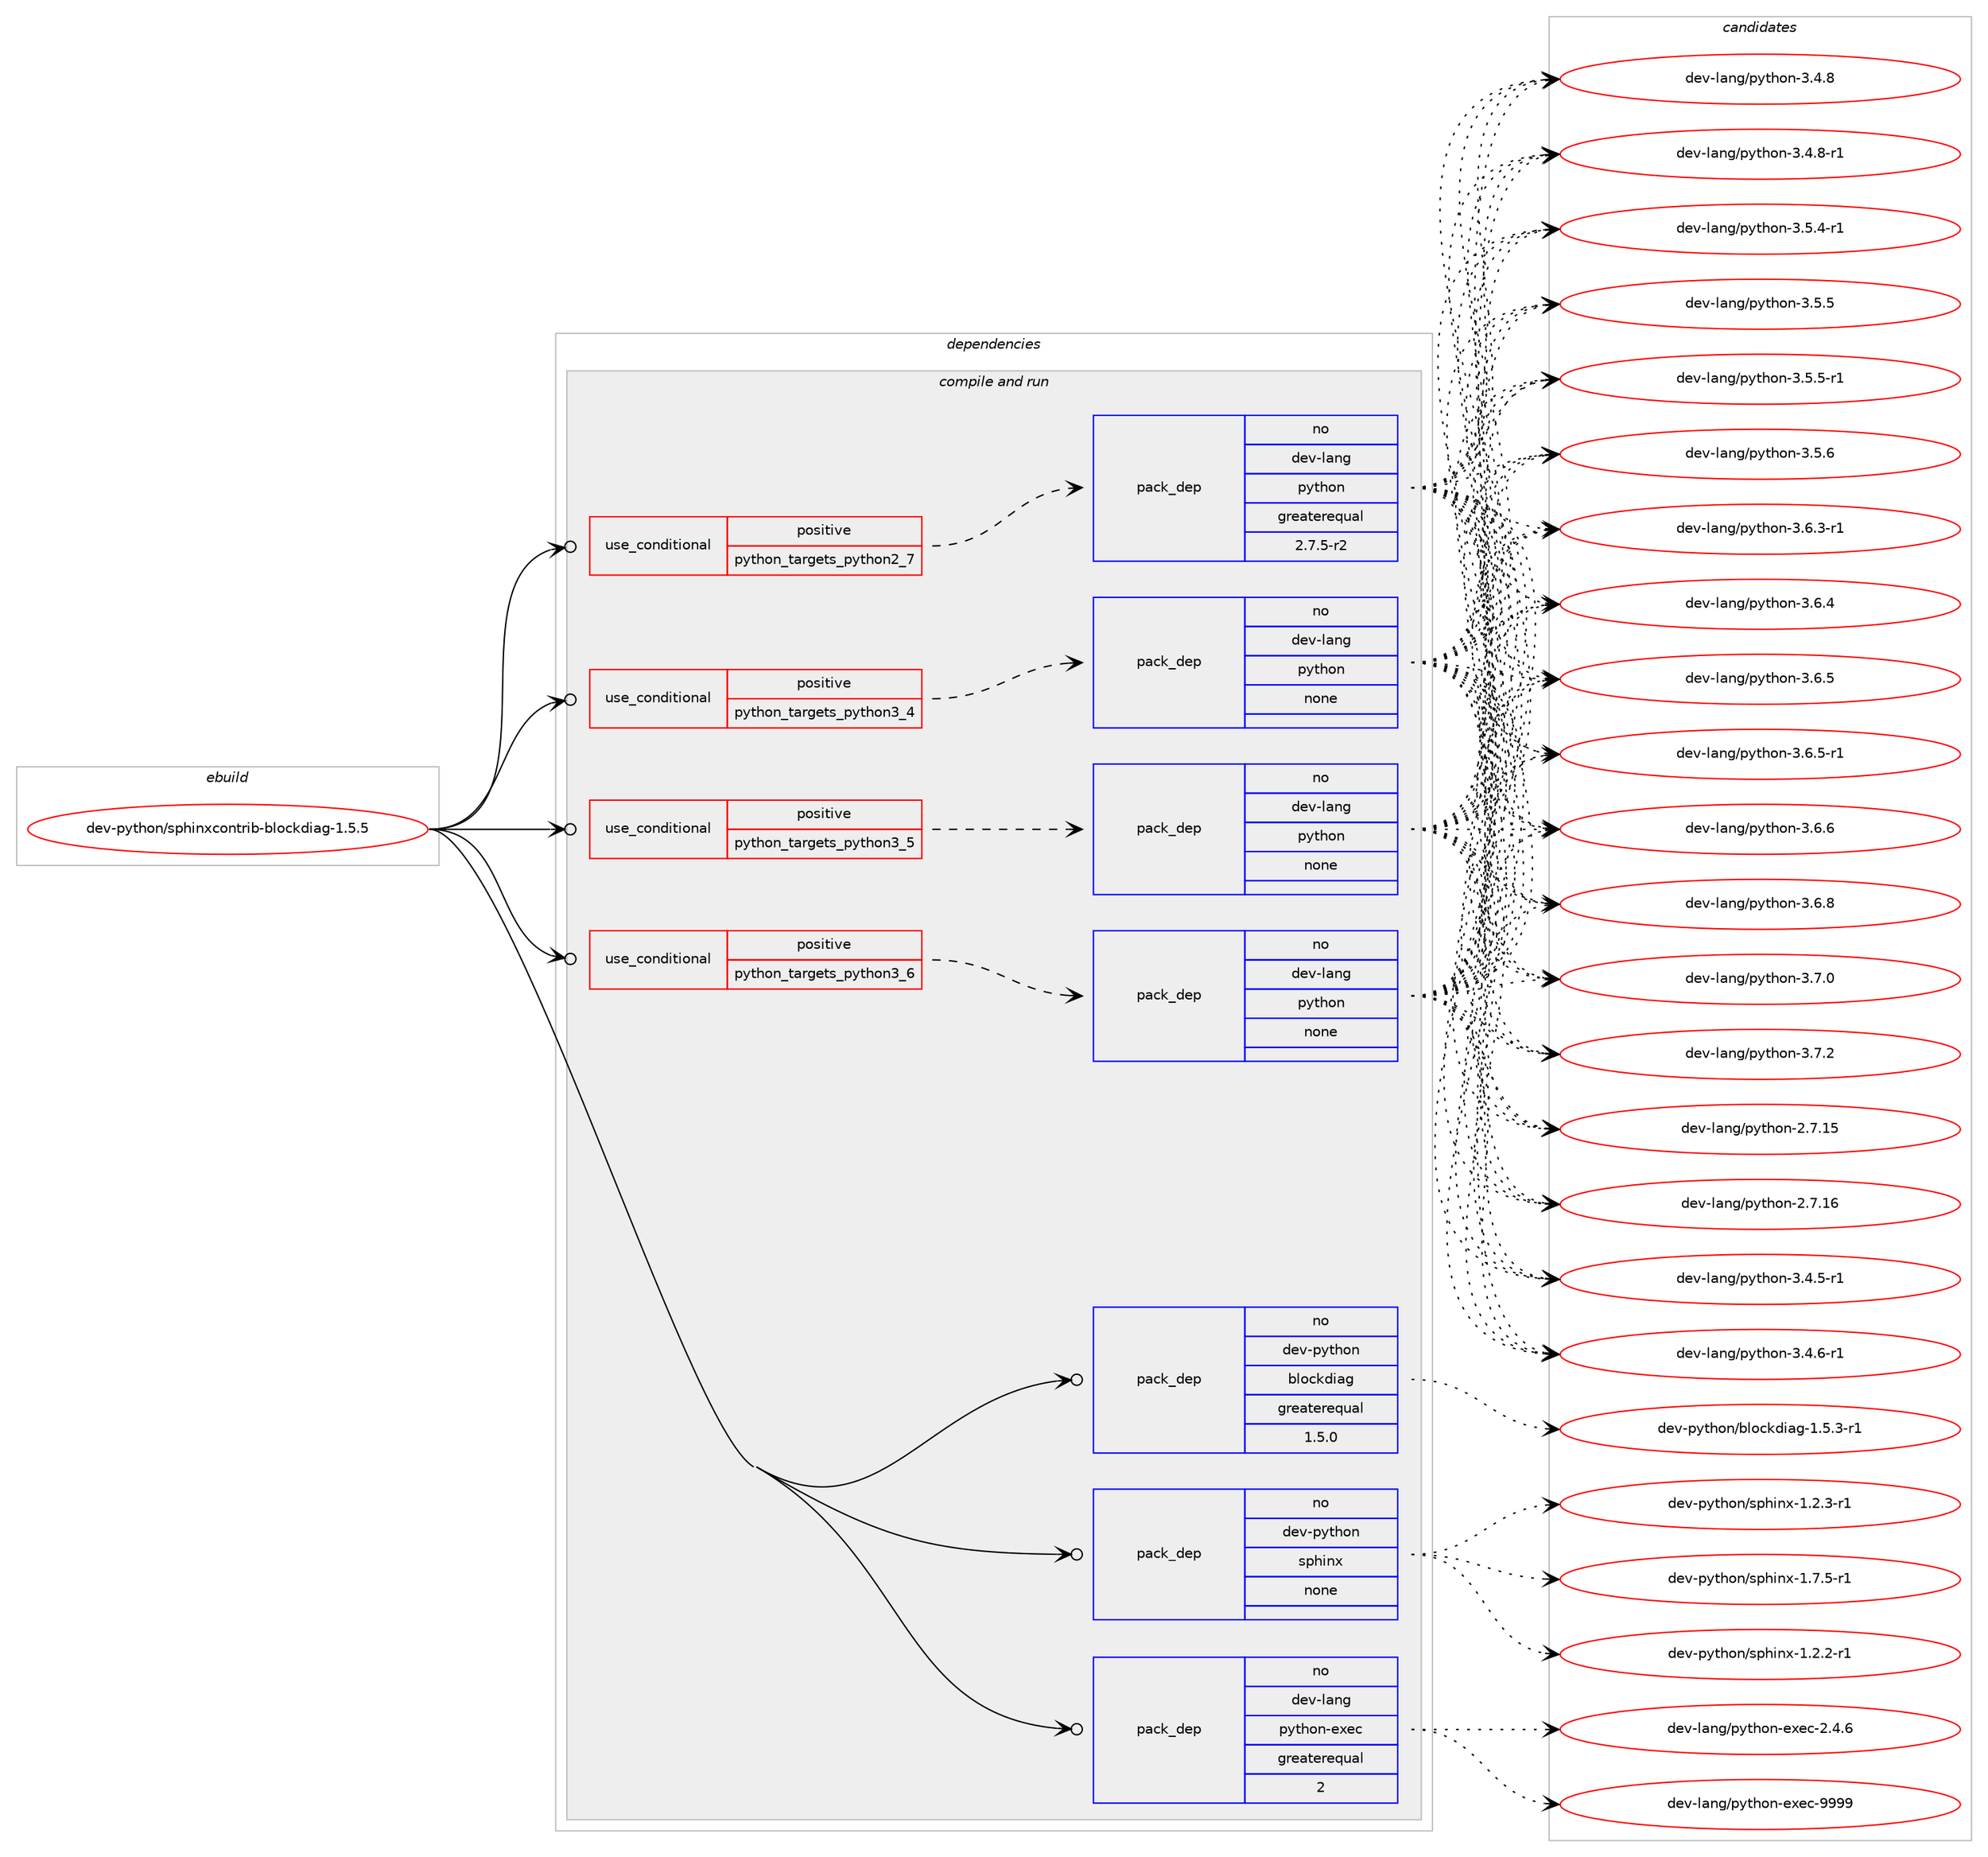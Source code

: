 digraph prolog {

# *************
# Graph options
# *************

newrank=true;
concentrate=true;
compound=true;
graph [rankdir=LR,fontname=Helvetica,fontsize=10,ranksep=1.5];#, ranksep=2.5, nodesep=0.2];
edge  [arrowhead=vee];
node  [fontname=Helvetica,fontsize=10];

# **********
# The ebuild
# **********

subgraph cluster_leftcol {
color=gray;
rank=same;
label=<<i>ebuild</i>>;
id [label="dev-python/sphinxcontrib-blockdiag-1.5.5", color=red, width=4, href="../dev-python/sphinxcontrib-blockdiag-1.5.5.svg"];
}

# ****************
# The dependencies
# ****************

subgraph cluster_midcol {
color=gray;
label=<<i>dependencies</i>>;
subgraph cluster_compile {
fillcolor="#eeeeee";
style=filled;
label=<<i>compile</i>>;
}
subgraph cluster_compileandrun {
fillcolor="#eeeeee";
style=filled;
label=<<i>compile and run</i>>;
subgraph cond384947 {
dependency1442131 [label=<<TABLE BORDER="0" CELLBORDER="1" CELLSPACING="0" CELLPADDING="4"><TR><TD ROWSPAN="3" CELLPADDING="10">use_conditional</TD></TR><TR><TD>positive</TD></TR><TR><TD>python_targets_python2_7</TD></TR></TABLE>>, shape=none, color=red];
subgraph pack1033822 {
dependency1442132 [label=<<TABLE BORDER="0" CELLBORDER="1" CELLSPACING="0" CELLPADDING="4" WIDTH="220"><TR><TD ROWSPAN="6" CELLPADDING="30">pack_dep</TD></TR><TR><TD WIDTH="110">no</TD></TR><TR><TD>dev-lang</TD></TR><TR><TD>python</TD></TR><TR><TD>greaterequal</TD></TR><TR><TD>2.7.5-r2</TD></TR></TABLE>>, shape=none, color=blue];
}
dependency1442131:e -> dependency1442132:w [weight=20,style="dashed",arrowhead="vee"];
}
id:e -> dependency1442131:w [weight=20,style="solid",arrowhead="odotvee"];
subgraph cond384948 {
dependency1442133 [label=<<TABLE BORDER="0" CELLBORDER="1" CELLSPACING="0" CELLPADDING="4"><TR><TD ROWSPAN="3" CELLPADDING="10">use_conditional</TD></TR><TR><TD>positive</TD></TR><TR><TD>python_targets_python3_4</TD></TR></TABLE>>, shape=none, color=red];
subgraph pack1033823 {
dependency1442134 [label=<<TABLE BORDER="0" CELLBORDER="1" CELLSPACING="0" CELLPADDING="4" WIDTH="220"><TR><TD ROWSPAN="6" CELLPADDING="30">pack_dep</TD></TR><TR><TD WIDTH="110">no</TD></TR><TR><TD>dev-lang</TD></TR><TR><TD>python</TD></TR><TR><TD>none</TD></TR><TR><TD></TD></TR></TABLE>>, shape=none, color=blue];
}
dependency1442133:e -> dependency1442134:w [weight=20,style="dashed",arrowhead="vee"];
}
id:e -> dependency1442133:w [weight=20,style="solid",arrowhead="odotvee"];
subgraph cond384949 {
dependency1442135 [label=<<TABLE BORDER="0" CELLBORDER="1" CELLSPACING="0" CELLPADDING="4"><TR><TD ROWSPAN="3" CELLPADDING="10">use_conditional</TD></TR><TR><TD>positive</TD></TR><TR><TD>python_targets_python3_5</TD></TR></TABLE>>, shape=none, color=red];
subgraph pack1033824 {
dependency1442136 [label=<<TABLE BORDER="0" CELLBORDER="1" CELLSPACING="0" CELLPADDING="4" WIDTH="220"><TR><TD ROWSPAN="6" CELLPADDING="30">pack_dep</TD></TR><TR><TD WIDTH="110">no</TD></TR><TR><TD>dev-lang</TD></TR><TR><TD>python</TD></TR><TR><TD>none</TD></TR><TR><TD></TD></TR></TABLE>>, shape=none, color=blue];
}
dependency1442135:e -> dependency1442136:w [weight=20,style="dashed",arrowhead="vee"];
}
id:e -> dependency1442135:w [weight=20,style="solid",arrowhead="odotvee"];
subgraph cond384950 {
dependency1442137 [label=<<TABLE BORDER="0" CELLBORDER="1" CELLSPACING="0" CELLPADDING="4"><TR><TD ROWSPAN="3" CELLPADDING="10">use_conditional</TD></TR><TR><TD>positive</TD></TR><TR><TD>python_targets_python3_6</TD></TR></TABLE>>, shape=none, color=red];
subgraph pack1033825 {
dependency1442138 [label=<<TABLE BORDER="0" CELLBORDER="1" CELLSPACING="0" CELLPADDING="4" WIDTH="220"><TR><TD ROWSPAN="6" CELLPADDING="30">pack_dep</TD></TR><TR><TD WIDTH="110">no</TD></TR><TR><TD>dev-lang</TD></TR><TR><TD>python</TD></TR><TR><TD>none</TD></TR><TR><TD></TD></TR></TABLE>>, shape=none, color=blue];
}
dependency1442137:e -> dependency1442138:w [weight=20,style="dashed",arrowhead="vee"];
}
id:e -> dependency1442137:w [weight=20,style="solid",arrowhead="odotvee"];
subgraph pack1033826 {
dependency1442139 [label=<<TABLE BORDER="0" CELLBORDER="1" CELLSPACING="0" CELLPADDING="4" WIDTH="220"><TR><TD ROWSPAN="6" CELLPADDING="30">pack_dep</TD></TR><TR><TD WIDTH="110">no</TD></TR><TR><TD>dev-lang</TD></TR><TR><TD>python-exec</TD></TR><TR><TD>greaterequal</TD></TR><TR><TD>2</TD></TR></TABLE>>, shape=none, color=blue];
}
id:e -> dependency1442139:w [weight=20,style="solid",arrowhead="odotvee"];
subgraph pack1033827 {
dependency1442140 [label=<<TABLE BORDER="0" CELLBORDER="1" CELLSPACING="0" CELLPADDING="4" WIDTH="220"><TR><TD ROWSPAN="6" CELLPADDING="30">pack_dep</TD></TR><TR><TD WIDTH="110">no</TD></TR><TR><TD>dev-python</TD></TR><TR><TD>blockdiag</TD></TR><TR><TD>greaterequal</TD></TR><TR><TD>1.5.0</TD></TR></TABLE>>, shape=none, color=blue];
}
id:e -> dependency1442140:w [weight=20,style="solid",arrowhead="odotvee"];
subgraph pack1033828 {
dependency1442141 [label=<<TABLE BORDER="0" CELLBORDER="1" CELLSPACING="0" CELLPADDING="4" WIDTH="220"><TR><TD ROWSPAN="6" CELLPADDING="30">pack_dep</TD></TR><TR><TD WIDTH="110">no</TD></TR><TR><TD>dev-python</TD></TR><TR><TD>sphinx</TD></TR><TR><TD>none</TD></TR><TR><TD></TD></TR></TABLE>>, shape=none, color=blue];
}
id:e -> dependency1442141:w [weight=20,style="solid",arrowhead="odotvee"];
}
subgraph cluster_run {
fillcolor="#eeeeee";
style=filled;
label=<<i>run</i>>;
}
}

# **************
# The candidates
# **************

subgraph cluster_choices {
rank=same;
color=gray;
label=<<i>candidates</i>>;

subgraph choice1033822 {
color=black;
nodesep=1;
choice10010111845108971101034711212111610411111045504655464953 [label="dev-lang/python-2.7.15", color=red, width=4,href="../dev-lang/python-2.7.15.svg"];
choice10010111845108971101034711212111610411111045504655464954 [label="dev-lang/python-2.7.16", color=red, width=4,href="../dev-lang/python-2.7.16.svg"];
choice1001011184510897110103471121211161041111104551465246534511449 [label="dev-lang/python-3.4.5-r1", color=red, width=4,href="../dev-lang/python-3.4.5-r1.svg"];
choice1001011184510897110103471121211161041111104551465246544511449 [label="dev-lang/python-3.4.6-r1", color=red, width=4,href="../dev-lang/python-3.4.6-r1.svg"];
choice100101118451089711010347112121116104111110455146524656 [label="dev-lang/python-3.4.8", color=red, width=4,href="../dev-lang/python-3.4.8.svg"];
choice1001011184510897110103471121211161041111104551465246564511449 [label="dev-lang/python-3.4.8-r1", color=red, width=4,href="../dev-lang/python-3.4.8-r1.svg"];
choice1001011184510897110103471121211161041111104551465346524511449 [label="dev-lang/python-3.5.4-r1", color=red, width=4,href="../dev-lang/python-3.5.4-r1.svg"];
choice100101118451089711010347112121116104111110455146534653 [label="dev-lang/python-3.5.5", color=red, width=4,href="../dev-lang/python-3.5.5.svg"];
choice1001011184510897110103471121211161041111104551465346534511449 [label="dev-lang/python-3.5.5-r1", color=red, width=4,href="../dev-lang/python-3.5.5-r1.svg"];
choice100101118451089711010347112121116104111110455146534654 [label="dev-lang/python-3.5.6", color=red, width=4,href="../dev-lang/python-3.5.6.svg"];
choice1001011184510897110103471121211161041111104551465446514511449 [label="dev-lang/python-3.6.3-r1", color=red, width=4,href="../dev-lang/python-3.6.3-r1.svg"];
choice100101118451089711010347112121116104111110455146544652 [label="dev-lang/python-3.6.4", color=red, width=4,href="../dev-lang/python-3.6.4.svg"];
choice100101118451089711010347112121116104111110455146544653 [label="dev-lang/python-3.6.5", color=red, width=4,href="../dev-lang/python-3.6.5.svg"];
choice1001011184510897110103471121211161041111104551465446534511449 [label="dev-lang/python-3.6.5-r1", color=red, width=4,href="../dev-lang/python-3.6.5-r1.svg"];
choice100101118451089711010347112121116104111110455146544654 [label="dev-lang/python-3.6.6", color=red, width=4,href="../dev-lang/python-3.6.6.svg"];
choice100101118451089711010347112121116104111110455146544656 [label="dev-lang/python-3.6.8", color=red, width=4,href="../dev-lang/python-3.6.8.svg"];
choice100101118451089711010347112121116104111110455146554648 [label="dev-lang/python-3.7.0", color=red, width=4,href="../dev-lang/python-3.7.0.svg"];
choice100101118451089711010347112121116104111110455146554650 [label="dev-lang/python-3.7.2", color=red, width=4,href="../dev-lang/python-3.7.2.svg"];
dependency1442132:e -> choice10010111845108971101034711212111610411111045504655464953:w [style=dotted,weight="100"];
dependency1442132:e -> choice10010111845108971101034711212111610411111045504655464954:w [style=dotted,weight="100"];
dependency1442132:e -> choice1001011184510897110103471121211161041111104551465246534511449:w [style=dotted,weight="100"];
dependency1442132:e -> choice1001011184510897110103471121211161041111104551465246544511449:w [style=dotted,weight="100"];
dependency1442132:e -> choice100101118451089711010347112121116104111110455146524656:w [style=dotted,weight="100"];
dependency1442132:e -> choice1001011184510897110103471121211161041111104551465246564511449:w [style=dotted,weight="100"];
dependency1442132:e -> choice1001011184510897110103471121211161041111104551465346524511449:w [style=dotted,weight="100"];
dependency1442132:e -> choice100101118451089711010347112121116104111110455146534653:w [style=dotted,weight="100"];
dependency1442132:e -> choice1001011184510897110103471121211161041111104551465346534511449:w [style=dotted,weight="100"];
dependency1442132:e -> choice100101118451089711010347112121116104111110455146534654:w [style=dotted,weight="100"];
dependency1442132:e -> choice1001011184510897110103471121211161041111104551465446514511449:w [style=dotted,weight="100"];
dependency1442132:e -> choice100101118451089711010347112121116104111110455146544652:w [style=dotted,weight="100"];
dependency1442132:e -> choice100101118451089711010347112121116104111110455146544653:w [style=dotted,weight="100"];
dependency1442132:e -> choice1001011184510897110103471121211161041111104551465446534511449:w [style=dotted,weight="100"];
dependency1442132:e -> choice100101118451089711010347112121116104111110455146544654:w [style=dotted,weight="100"];
dependency1442132:e -> choice100101118451089711010347112121116104111110455146544656:w [style=dotted,weight="100"];
dependency1442132:e -> choice100101118451089711010347112121116104111110455146554648:w [style=dotted,weight="100"];
dependency1442132:e -> choice100101118451089711010347112121116104111110455146554650:w [style=dotted,weight="100"];
}
subgraph choice1033823 {
color=black;
nodesep=1;
choice10010111845108971101034711212111610411111045504655464953 [label="dev-lang/python-2.7.15", color=red, width=4,href="../dev-lang/python-2.7.15.svg"];
choice10010111845108971101034711212111610411111045504655464954 [label="dev-lang/python-2.7.16", color=red, width=4,href="../dev-lang/python-2.7.16.svg"];
choice1001011184510897110103471121211161041111104551465246534511449 [label="dev-lang/python-3.4.5-r1", color=red, width=4,href="../dev-lang/python-3.4.5-r1.svg"];
choice1001011184510897110103471121211161041111104551465246544511449 [label="dev-lang/python-3.4.6-r1", color=red, width=4,href="../dev-lang/python-3.4.6-r1.svg"];
choice100101118451089711010347112121116104111110455146524656 [label="dev-lang/python-3.4.8", color=red, width=4,href="../dev-lang/python-3.4.8.svg"];
choice1001011184510897110103471121211161041111104551465246564511449 [label="dev-lang/python-3.4.8-r1", color=red, width=4,href="../dev-lang/python-3.4.8-r1.svg"];
choice1001011184510897110103471121211161041111104551465346524511449 [label="dev-lang/python-3.5.4-r1", color=red, width=4,href="../dev-lang/python-3.5.4-r1.svg"];
choice100101118451089711010347112121116104111110455146534653 [label="dev-lang/python-3.5.5", color=red, width=4,href="../dev-lang/python-3.5.5.svg"];
choice1001011184510897110103471121211161041111104551465346534511449 [label="dev-lang/python-3.5.5-r1", color=red, width=4,href="../dev-lang/python-3.5.5-r1.svg"];
choice100101118451089711010347112121116104111110455146534654 [label="dev-lang/python-3.5.6", color=red, width=4,href="../dev-lang/python-3.5.6.svg"];
choice1001011184510897110103471121211161041111104551465446514511449 [label="dev-lang/python-3.6.3-r1", color=red, width=4,href="../dev-lang/python-3.6.3-r1.svg"];
choice100101118451089711010347112121116104111110455146544652 [label="dev-lang/python-3.6.4", color=red, width=4,href="../dev-lang/python-3.6.4.svg"];
choice100101118451089711010347112121116104111110455146544653 [label="dev-lang/python-3.6.5", color=red, width=4,href="../dev-lang/python-3.6.5.svg"];
choice1001011184510897110103471121211161041111104551465446534511449 [label="dev-lang/python-3.6.5-r1", color=red, width=4,href="../dev-lang/python-3.6.5-r1.svg"];
choice100101118451089711010347112121116104111110455146544654 [label="dev-lang/python-3.6.6", color=red, width=4,href="../dev-lang/python-3.6.6.svg"];
choice100101118451089711010347112121116104111110455146544656 [label="dev-lang/python-3.6.8", color=red, width=4,href="../dev-lang/python-3.6.8.svg"];
choice100101118451089711010347112121116104111110455146554648 [label="dev-lang/python-3.7.0", color=red, width=4,href="../dev-lang/python-3.7.0.svg"];
choice100101118451089711010347112121116104111110455146554650 [label="dev-lang/python-3.7.2", color=red, width=4,href="../dev-lang/python-3.7.2.svg"];
dependency1442134:e -> choice10010111845108971101034711212111610411111045504655464953:w [style=dotted,weight="100"];
dependency1442134:e -> choice10010111845108971101034711212111610411111045504655464954:w [style=dotted,weight="100"];
dependency1442134:e -> choice1001011184510897110103471121211161041111104551465246534511449:w [style=dotted,weight="100"];
dependency1442134:e -> choice1001011184510897110103471121211161041111104551465246544511449:w [style=dotted,weight="100"];
dependency1442134:e -> choice100101118451089711010347112121116104111110455146524656:w [style=dotted,weight="100"];
dependency1442134:e -> choice1001011184510897110103471121211161041111104551465246564511449:w [style=dotted,weight="100"];
dependency1442134:e -> choice1001011184510897110103471121211161041111104551465346524511449:w [style=dotted,weight="100"];
dependency1442134:e -> choice100101118451089711010347112121116104111110455146534653:w [style=dotted,weight="100"];
dependency1442134:e -> choice1001011184510897110103471121211161041111104551465346534511449:w [style=dotted,weight="100"];
dependency1442134:e -> choice100101118451089711010347112121116104111110455146534654:w [style=dotted,weight="100"];
dependency1442134:e -> choice1001011184510897110103471121211161041111104551465446514511449:w [style=dotted,weight="100"];
dependency1442134:e -> choice100101118451089711010347112121116104111110455146544652:w [style=dotted,weight="100"];
dependency1442134:e -> choice100101118451089711010347112121116104111110455146544653:w [style=dotted,weight="100"];
dependency1442134:e -> choice1001011184510897110103471121211161041111104551465446534511449:w [style=dotted,weight="100"];
dependency1442134:e -> choice100101118451089711010347112121116104111110455146544654:w [style=dotted,weight="100"];
dependency1442134:e -> choice100101118451089711010347112121116104111110455146544656:w [style=dotted,weight="100"];
dependency1442134:e -> choice100101118451089711010347112121116104111110455146554648:w [style=dotted,weight="100"];
dependency1442134:e -> choice100101118451089711010347112121116104111110455146554650:w [style=dotted,weight="100"];
}
subgraph choice1033824 {
color=black;
nodesep=1;
choice10010111845108971101034711212111610411111045504655464953 [label="dev-lang/python-2.7.15", color=red, width=4,href="../dev-lang/python-2.7.15.svg"];
choice10010111845108971101034711212111610411111045504655464954 [label="dev-lang/python-2.7.16", color=red, width=4,href="../dev-lang/python-2.7.16.svg"];
choice1001011184510897110103471121211161041111104551465246534511449 [label="dev-lang/python-3.4.5-r1", color=red, width=4,href="../dev-lang/python-3.4.5-r1.svg"];
choice1001011184510897110103471121211161041111104551465246544511449 [label="dev-lang/python-3.4.6-r1", color=red, width=4,href="../dev-lang/python-3.4.6-r1.svg"];
choice100101118451089711010347112121116104111110455146524656 [label="dev-lang/python-3.4.8", color=red, width=4,href="../dev-lang/python-3.4.8.svg"];
choice1001011184510897110103471121211161041111104551465246564511449 [label="dev-lang/python-3.4.8-r1", color=red, width=4,href="../dev-lang/python-3.4.8-r1.svg"];
choice1001011184510897110103471121211161041111104551465346524511449 [label="dev-lang/python-3.5.4-r1", color=red, width=4,href="../dev-lang/python-3.5.4-r1.svg"];
choice100101118451089711010347112121116104111110455146534653 [label="dev-lang/python-3.5.5", color=red, width=4,href="../dev-lang/python-3.5.5.svg"];
choice1001011184510897110103471121211161041111104551465346534511449 [label="dev-lang/python-3.5.5-r1", color=red, width=4,href="../dev-lang/python-3.5.5-r1.svg"];
choice100101118451089711010347112121116104111110455146534654 [label="dev-lang/python-3.5.6", color=red, width=4,href="../dev-lang/python-3.5.6.svg"];
choice1001011184510897110103471121211161041111104551465446514511449 [label="dev-lang/python-3.6.3-r1", color=red, width=4,href="../dev-lang/python-3.6.3-r1.svg"];
choice100101118451089711010347112121116104111110455146544652 [label="dev-lang/python-3.6.4", color=red, width=4,href="../dev-lang/python-3.6.4.svg"];
choice100101118451089711010347112121116104111110455146544653 [label="dev-lang/python-3.6.5", color=red, width=4,href="../dev-lang/python-3.6.5.svg"];
choice1001011184510897110103471121211161041111104551465446534511449 [label="dev-lang/python-3.6.5-r1", color=red, width=4,href="../dev-lang/python-3.6.5-r1.svg"];
choice100101118451089711010347112121116104111110455146544654 [label="dev-lang/python-3.6.6", color=red, width=4,href="../dev-lang/python-3.6.6.svg"];
choice100101118451089711010347112121116104111110455146544656 [label="dev-lang/python-3.6.8", color=red, width=4,href="../dev-lang/python-3.6.8.svg"];
choice100101118451089711010347112121116104111110455146554648 [label="dev-lang/python-3.7.0", color=red, width=4,href="../dev-lang/python-3.7.0.svg"];
choice100101118451089711010347112121116104111110455146554650 [label="dev-lang/python-3.7.2", color=red, width=4,href="../dev-lang/python-3.7.2.svg"];
dependency1442136:e -> choice10010111845108971101034711212111610411111045504655464953:w [style=dotted,weight="100"];
dependency1442136:e -> choice10010111845108971101034711212111610411111045504655464954:w [style=dotted,weight="100"];
dependency1442136:e -> choice1001011184510897110103471121211161041111104551465246534511449:w [style=dotted,weight="100"];
dependency1442136:e -> choice1001011184510897110103471121211161041111104551465246544511449:w [style=dotted,weight="100"];
dependency1442136:e -> choice100101118451089711010347112121116104111110455146524656:w [style=dotted,weight="100"];
dependency1442136:e -> choice1001011184510897110103471121211161041111104551465246564511449:w [style=dotted,weight="100"];
dependency1442136:e -> choice1001011184510897110103471121211161041111104551465346524511449:w [style=dotted,weight="100"];
dependency1442136:e -> choice100101118451089711010347112121116104111110455146534653:w [style=dotted,weight="100"];
dependency1442136:e -> choice1001011184510897110103471121211161041111104551465346534511449:w [style=dotted,weight="100"];
dependency1442136:e -> choice100101118451089711010347112121116104111110455146534654:w [style=dotted,weight="100"];
dependency1442136:e -> choice1001011184510897110103471121211161041111104551465446514511449:w [style=dotted,weight="100"];
dependency1442136:e -> choice100101118451089711010347112121116104111110455146544652:w [style=dotted,weight="100"];
dependency1442136:e -> choice100101118451089711010347112121116104111110455146544653:w [style=dotted,weight="100"];
dependency1442136:e -> choice1001011184510897110103471121211161041111104551465446534511449:w [style=dotted,weight="100"];
dependency1442136:e -> choice100101118451089711010347112121116104111110455146544654:w [style=dotted,weight="100"];
dependency1442136:e -> choice100101118451089711010347112121116104111110455146544656:w [style=dotted,weight="100"];
dependency1442136:e -> choice100101118451089711010347112121116104111110455146554648:w [style=dotted,weight="100"];
dependency1442136:e -> choice100101118451089711010347112121116104111110455146554650:w [style=dotted,weight="100"];
}
subgraph choice1033825 {
color=black;
nodesep=1;
choice10010111845108971101034711212111610411111045504655464953 [label="dev-lang/python-2.7.15", color=red, width=4,href="../dev-lang/python-2.7.15.svg"];
choice10010111845108971101034711212111610411111045504655464954 [label="dev-lang/python-2.7.16", color=red, width=4,href="../dev-lang/python-2.7.16.svg"];
choice1001011184510897110103471121211161041111104551465246534511449 [label="dev-lang/python-3.4.5-r1", color=red, width=4,href="../dev-lang/python-3.4.5-r1.svg"];
choice1001011184510897110103471121211161041111104551465246544511449 [label="dev-lang/python-3.4.6-r1", color=red, width=4,href="../dev-lang/python-3.4.6-r1.svg"];
choice100101118451089711010347112121116104111110455146524656 [label="dev-lang/python-3.4.8", color=red, width=4,href="../dev-lang/python-3.4.8.svg"];
choice1001011184510897110103471121211161041111104551465246564511449 [label="dev-lang/python-3.4.8-r1", color=red, width=4,href="../dev-lang/python-3.4.8-r1.svg"];
choice1001011184510897110103471121211161041111104551465346524511449 [label="dev-lang/python-3.5.4-r1", color=red, width=4,href="../dev-lang/python-3.5.4-r1.svg"];
choice100101118451089711010347112121116104111110455146534653 [label="dev-lang/python-3.5.5", color=red, width=4,href="../dev-lang/python-3.5.5.svg"];
choice1001011184510897110103471121211161041111104551465346534511449 [label="dev-lang/python-3.5.5-r1", color=red, width=4,href="../dev-lang/python-3.5.5-r1.svg"];
choice100101118451089711010347112121116104111110455146534654 [label="dev-lang/python-3.5.6", color=red, width=4,href="../dev-lang/python-3.5.6.svg"];
choice1001011184510897110103471121211161041111104551465446514511449 [label="dev-lang/python-3.6.3-r1", color=red, width=4,href="../dev-lang/python-3.6.3-r1.svg"];
choice100101118451089711010347112121116104111110455146544652 [label="dev-lang/python-3.6.4", color=red, width=4,href="../dev-lang/python-3.6.4.svg"];
choice100101118451089711010347112121116104111110455146544653 [label="dev-lang/python-3.6.5", color=red, width=4,href="../dev-lang/python-3.6.5.svg"];
choice1001011184510897110103471121211161041111104551465446534511449 [label="dev-lang/python-3.6.5-r1", color=red, width=4,href="../dev-lang/python-3.6.5-r1.svg"];
choice100101118451089711010347112121116104111110455146544654 [label="dev-lang/python-3.6.6", color=red, width=4,href="../dev-lang/python-3.6.6.svg"];
choice100101118451089711010347112121116104111110455146544656 [label="dev-lang/python-3.6.8", color=red, width=4,href="../dev-lang/python-3.6.8.svg"];
choice100101118451089711010347112121116104111110455146554648 [label="dev-lang/python-3.7.0", color=red, width=4,href="../dev-lang/python-3.7.0.svg"];
choice100101118451089711010347112121116104111110455146554650 [label="dev-lang/python-3.7.2", color=red, width=4,href="../dev-lang/python-3.7.2.svg"];
dependency1442138:e -> choice10010111845108971101034711212111610411111045504655464953:w [style=dotted,weight="100"];
dependency1442138:e -> choice10010111845108971101034711212111610411111045504655464954:w [style=dotted,weight="100"];
dependency1442138:e -> choice1001011184510897110103471121211161041111104551465246534511449:w [style=dotted,weight="100"];
dependency1442138:e -> choice1001011184510897110103471121211161041111104551465246544511449:w [style=dotted,weight="100"];
dependency1442138:e -> choice100101118451089711010347112121116104111110455146524656:w [style=dotted,weight="100"];
dependency1442138:e -> choice1001011184510897110103471121211161041111104551465246564511449:w [style=dotted,weight="100"];
dependency1442138:e -> choice1001011184510897110103471121211161041111104551465346524511449:w [style=dotted,weight="100"];
dependency1442138:e -> choice100101118451089711010347112121116104111110455146534653:w [style=dotted,weight="100"];
dependency1442138:e -> choice1001011184510897110103471121211161041111104551465346534511449:w [style=dotted,weight="100"];
dependency1442138:e -> choice100101118451089711010347112121116104111110455146534654:w [style=dotted,weight="100"];
dependency1442138:e -> choice1001011184510897110103471121211161041111104551465446514511449:w [style=dotted,weight="100"];
dependency1442138:e -> choice100101118451089711010347112121116104111110455146544652:w [style=dotted,weight="100"];
dependency1442138:e -> choice100101118451089711010347112121116104111110455146544653:w [style=dotted,weight="100"];
dependency1442138:e -> choice1001011184510897110103471121211161041111104551465446534511449:w [style=dotted,weight="100"];
dependency1442138:e -> choice100101118451089711010347112121116104111110455146544654:w [style=dotted,weight="100"];
dependency1442138:e -> choice100101118451089711010347112121116104111110455146544656:w [style=dotted,weight="100"];
dependency1442138:e -> choice100101118451089711010347112121116104111110455146554648:w [style=dotted,weight="100"];
dependency1442138:e -> choice100101118451089711010347112121116104111110455146554650:w [style=dotted,weight="100"];
}
subgraph choice1033826 {
color=black;
nodesep=1;
choice1001011184510897110103471121211161041111104510112010199455046524654 [label="dev-lang/python-exec-2.4.6", color=red, width=4,href="../dev-lang/python-exec-2.4.6.svg"];
choice10010111845108971101034711212111610411111045101120101994557575757 [label="dev-lang/python-exec-9999", color=red, width=4,href="../dev-lang/python-exec-9999.svg"];
dependency1442139:e -> choice1001011184510897110103471121211161041111104510112010199455046524654:w [style=dotted,weight="100"];
dependency1442139:e -> choice10010111845108971101034711212111610411111045101120101994557575757:w [style=dotted,weight="100"];
}
subgraph choice1033827 {
color=black;
nodesep=1;
choice10010111845112121116104111110479810811199107100105971034549465346514511449 [label="dev-python/blockdiag-1.5.3-r1", color=red, width=4,href="../dev-python/blockdiag-1.5.3-r1.svg"];
dependency1442140:e -> choice10010111845112121116104111110479810811199107100105971034549465346514511449:w [style=dotted,weight="100"];
}
subgraph choice1033828 {
color=black;
nodesep=1;
choice10010111845112121116104111110471151121041051101204549465046504511449 [label="dev-python/sphinx-1.2.2-r1", color=red, width=4,href="../dev-python/sphinx-1.2.2-r1.svg"];
choice10010111845112121116104111110471151121041051101204549465046514511449 [label="dev-python/sphinx-1.2.3-r1", color=red, width=4,href="../dev-python/sphinx-1.2.3-r1.svg"];
choice10010111845112121116104111110471151121041051101204549465546534511449 [label="dev-python/sphinx-1.7.5-r1", color=red, width=4,href="../dev-python/sphinx-1.7.5-r1.svg"];
dependency1442141:e -> choice10010111845112121116104111110471151121041051101204549465046504511449:w [style=dotted,weight="100"];
dependency1442141:e -> choice10010111845112121116104111110471151121041051101204549465046514511449:w [style=dotted,weight="100"];
dependency1442141:e -> choice10010111845112121116104111110471151121041051101204549465546534511449:w [style=dotted,weight="100"];
}
}

}

